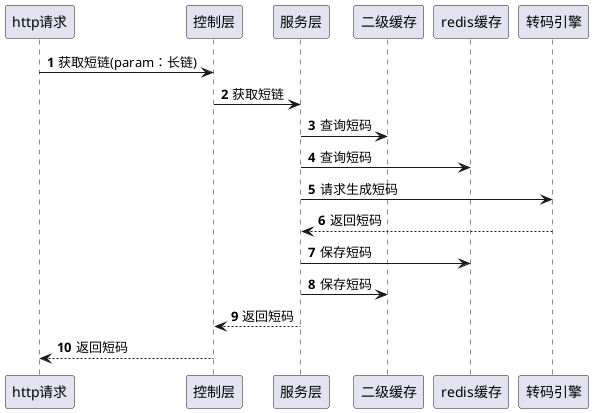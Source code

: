 @startuml
'转换短链

autonumber

http请求 -> 控制层: 获取短链(param：长链)
控制层 -> 服务层: 获取短链

服务层 -> 二级缓存: 查询短码
服务层 -> redis缓存: 查询短码

服务层 -> 转码引擎: 请求生成短码
转码引擎 --> 服务层: 返回短码

服务层 -> redis缓存: 保存短码
服务层 -> 二级缓存: 保存短码

服务层 --> 控制层: 返回短码
控制层 --> http请求: 返回短码

@enduml